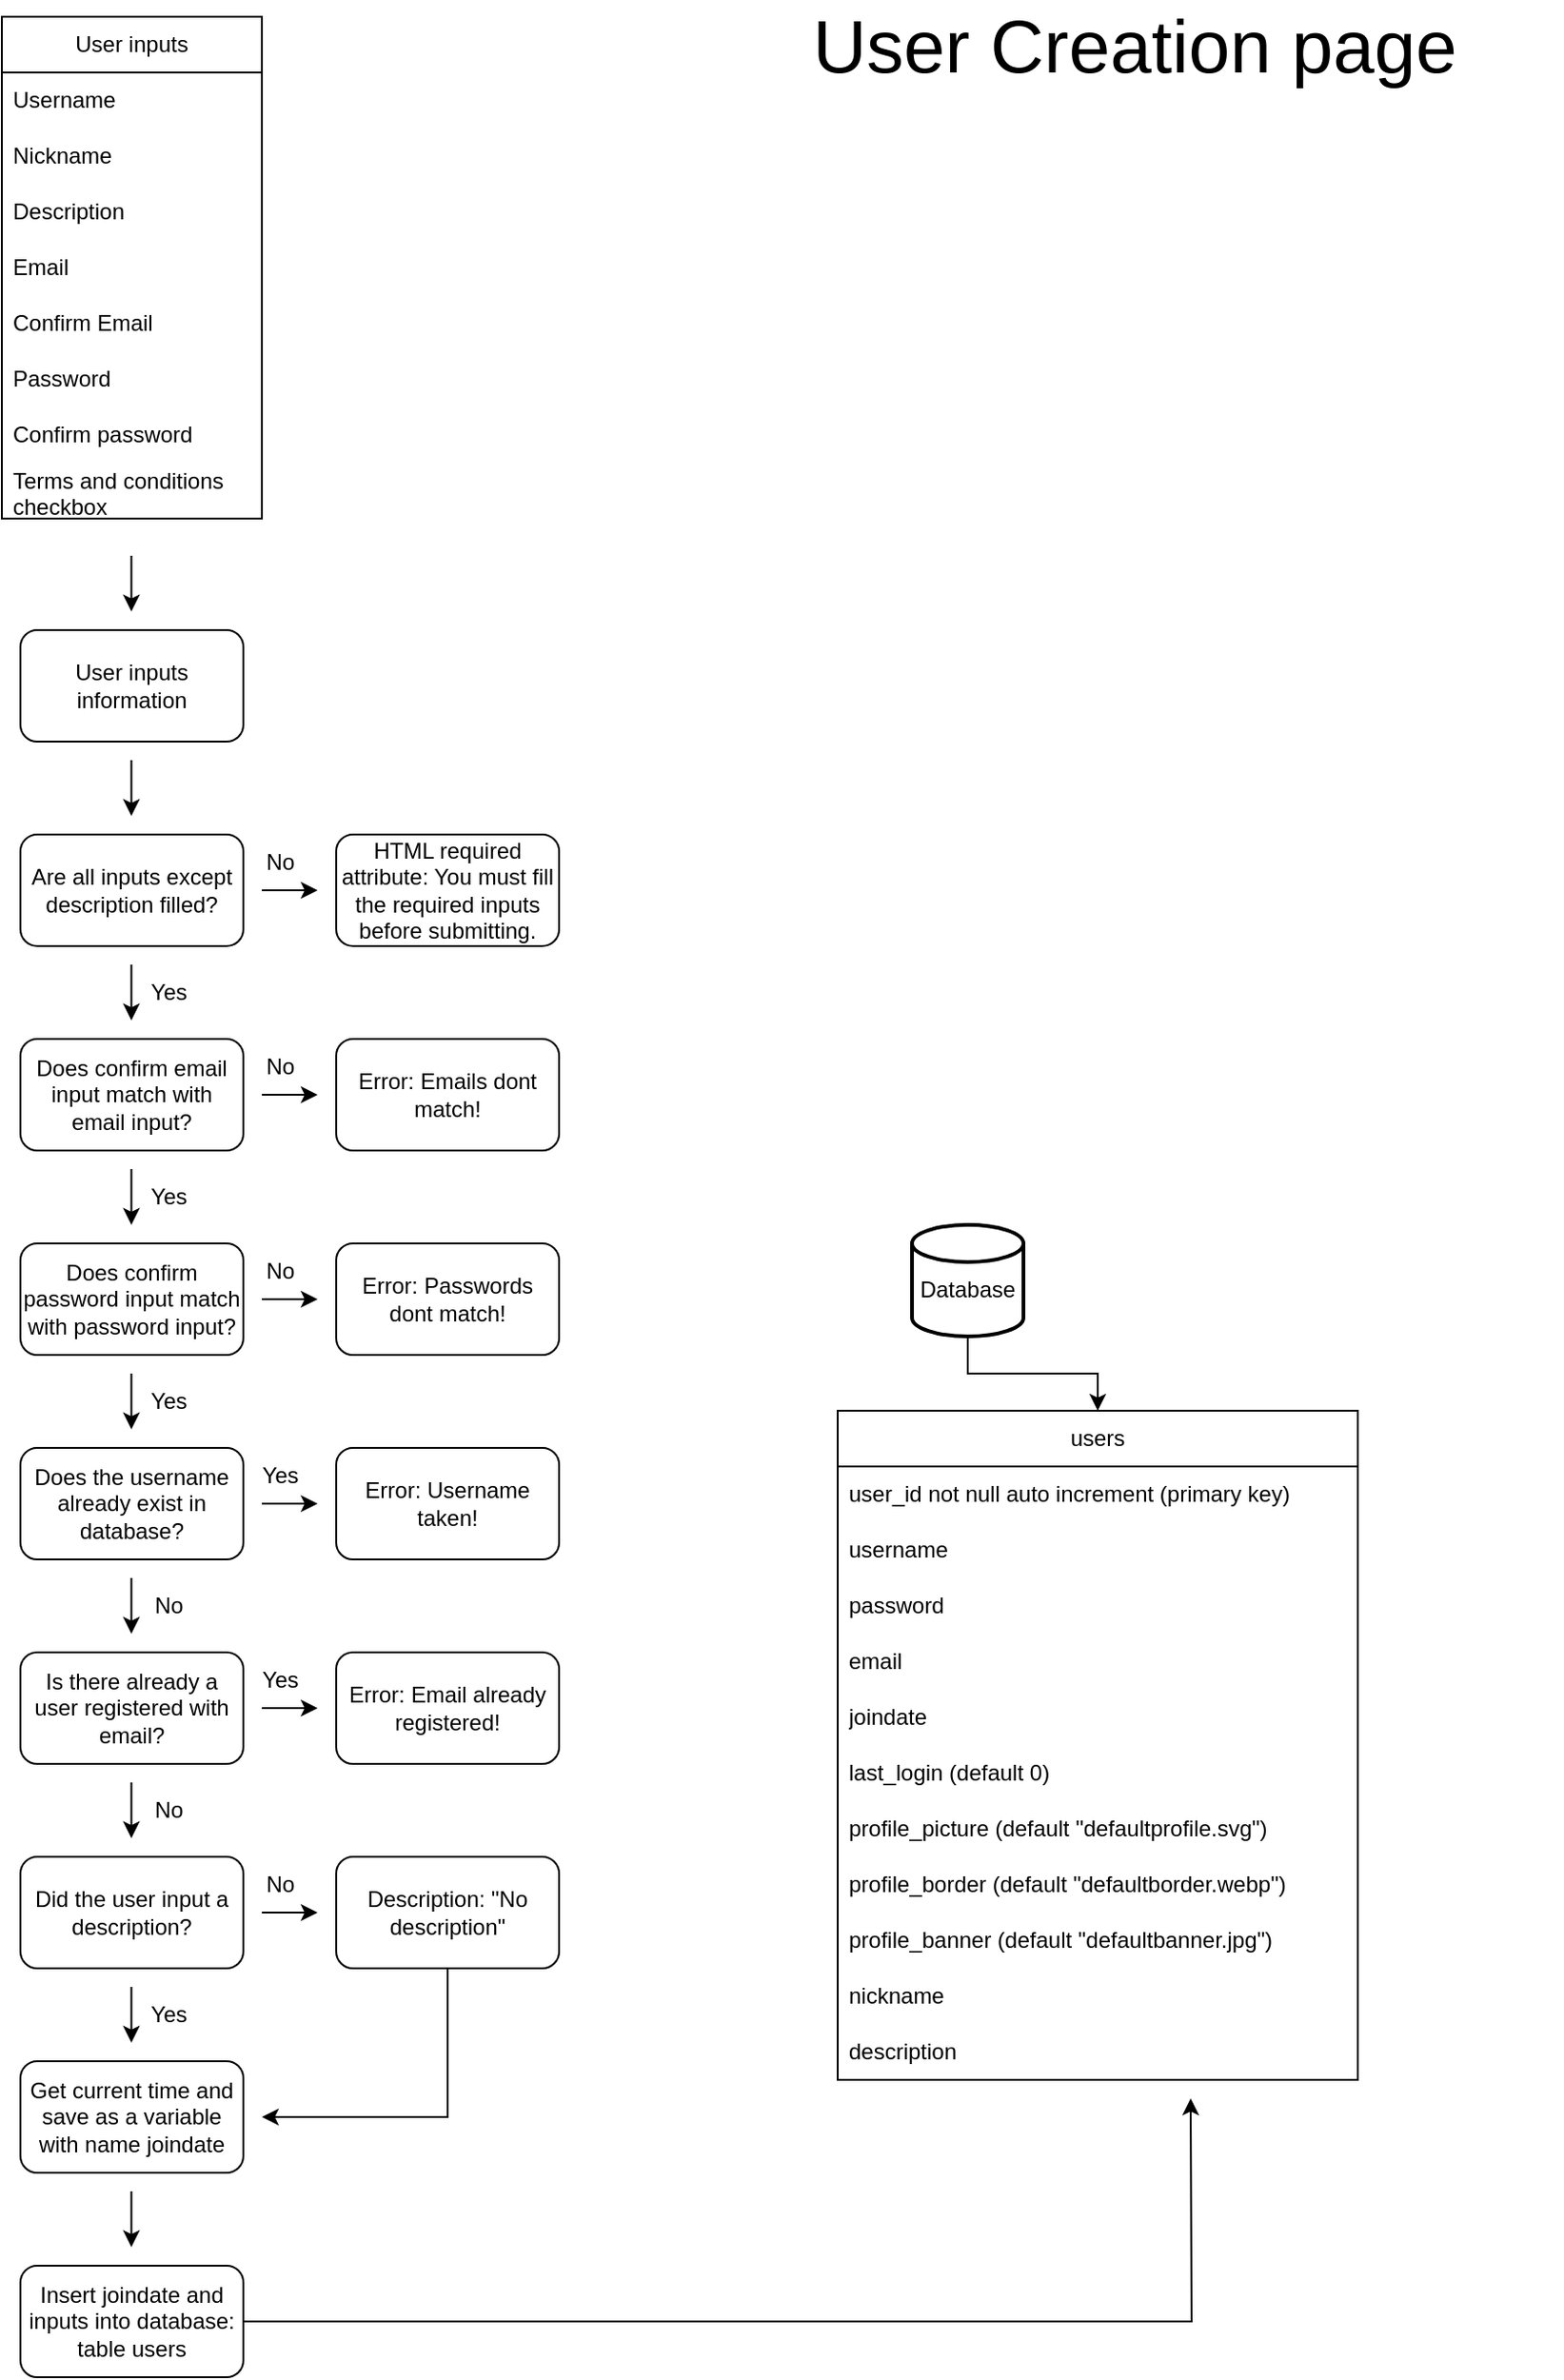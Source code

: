 <mxfile version="24.7.17">
  <diagram name="Page-1" id="Q-bK8X_9wn0SpkAS6m4M">
    <mxGraphModel dx="955" dy="1607" grid="1" gridSize="10" guides="1" tooltips="1" connect="1" arrows="1" fold="1" page="1" pageScale="1" pageWidth="850" pageHeight="1100" math="0" shadow="0">
      <root>
        <mxCell id="0" />
        <mxCell id="1" parent="0" />
        <mxCell id="h333MhKvDOVyU-ICwGlL-1" value="User inputs information" style="rounded=1;whiteSpace=wrap;html=1;" vertex="1" parent="1">
          <mxGeometry x="10" y="10" width="120" height="60" as="geometry" />
        </mxCell>
        <mxCell id="h333MhKvDOVyU-ICwGlL-2" value="" style="endArrow=classic;html=1;rounded=0;" edge="1" parent="1">
          <mxGeometry width="50" height="50" relative="1" as="geometry">
            <mxPoint x="69.74" y="80" as="sourcePoint" />
            <mxPoint x="69.74" y="110" as="targetPoint" />
          </mxGeometry>
        </mxCell>
        <mxCell id="h333MhKvDOVyU-ICwGlL-3" value="Are all inputs except description filled?" style="rounded=1;whiteSpace=wrap;html=1;" vertex="1" parent="1">
          <mxGeometry x="10" y="120" width="120" height="60" as="geometry" />
        </mxCell>
        <mxCell id="h333MhKvDOVyU-ICwGlL-4" value="" style="endArrow=classic;html=1;rounded=0;" edge="1" parent="1">
          <mxGeometry width="50" height="50" relative="1" as="geometry">
            <mxPoint x="140" y="150" as="sourcePoint" />
            <mxPoint x="170" y="150" as="targetPoint" />
          </mxGeometry>
        </mxCell>
        <mxCell id="h333MhKvDOVyU-ICwGlL-5" value="HTML required attribute: You must fill the required inputs before submitting." style="rounded=1;whiteSpace=wrap;html=1;" vertex="1" parent="1">
          <mxGeometry x="180" y="120" width="120" height="60" as="geometry" />
        </mxCell>
        <mxCell id="h333MhKvDOVyU-ICwGlL-8" value="No" style="text;html=1;align=center;verticalAlign=middle;whiteSpace=wrap;rounded=0;" vertex="1" parent="1">
          <mxGeometry x="120" y="120" width="60" height="30" as="geometry" />
        </mxCell>
        <mxCell id="h333MhKvDOVyU-ICwGlL-9" value="" style="endArrow=classic;html=1;rounded=0;" edge="1" parent="1">
          <mxGeometry width="50" height="50" relative="1" as="geometry">
            <mxPoint x="69.74" y="190" as="sourcePoint" />
            <mxPoint x="69.74" y="220" as="targetPoint" />
          </mxGeometry>
        </mxCell>
        <mxCell id="h333MhKvDOVyU-ICwGlL-10" value="Does confirm email input match with email input?" style="rounded=1;whiteSpace=wrap;html=1;" vertex="1" parent="1">
          <mxGeometry x="10" y="230" width="120" height="60" as="geometry" />
        </mxCell>
        <mxCell id="h333MhKvDOVyU-ICwGlL-11" value="&lt;div&gt;Yes&lt;/div&gt;" style="text;html=1;align=center;verticalAlign=middle;whiteSpace=wrap;rounded=0;" vertex="1" parent="1">
          <mxGeometry x="60" y="190" width="60" height="30" as="geometry" />
        </mxCell>
        <mxCell id="h333MhKvDOVyU-ICwGlL-12" value="" style="endArrow=classic;html=1;rounded=0;" edge="1" parent="1">
          <mxGeometry width="50" height="50" relative="1" as="geometry">
            <mxPoint x="140" y="260" as="sourcePoint" />
            <mxPoint x="170" y="260" as="targetPoint" />
          </mxGeometry>
        </mxCell>
        <mxCell id="h333MhKvDOVyU-ICwGlL-13" value="Error: Emails dont match!" style="rounded=1;whiteSpace=wrap;html=1;" vertex="1" parent="1">
          <mxGeometry x="180" y="230" width="120" height="60" as="geometry" />
        </mxCell>
        <mxCell id="h333MhKvDOVyU-ICwGlL-14" value="No" style="text;html=1;align=center;verticalAlign=middle;whiteSpace=wrap;rounded=0;" vertex="1" parent="1">
          <mxGeometry x="120" y="230" width="60" height="30" as="geometry" />
        </mxCell>
        <mxCell id="h333MhKvDOVyU-ICwGlL-15" value="" style="endArrow=classic;html=1;rounded=0;" edge="1" parent="1">
          <mxGeometry width="50" height="50" relative="1" as="geometry">
            <mxPoint x="69.74" y="300" as="sourcePoint" />
            <mxPoint x="69.74" y="330" as="targetPoint" />
          </mxGeometry>
        </mxCell>
        <mxCell id="h333MhKvDOVyU-ICwGlL-16" value="Does confirm password input match with password input?" style="rounded=1;whiteSpace=wrap;html=1;" vertex="1" parent="1">
          <mxGeometry x="10" y="340" width="120" height="60" as="geometry" />
        </mxCell>
        <mxCell id="h333MhKvDOVyU-ICwGlL-17" value="&lt;div&gt;Yes&lt;/div&gt;" style="text;html=1;align=center;verticalAlign=middle;whiteSpace=wrap;rounded=0;" vertex="1" parent="1">
          <mxGeometry x="60" y="300" width="60" height="30" as="geometry" />
        </mxCell>
        <mxCell id="h333MhKvDOVyU-ICwGlL-18" value="" style="endArrow=classic;html=1;rounded=0;" edge="1" parent="1">
          <mxGeometry width="50" height="50" relative="1" as="geometry">
            <mxPoint x="140" y="370" as="sourcePoint" />
            <mxPoint x="170" y="370" as="targetPoint" />
          </mxGeometry>
        </mxCell>
        <mxCell id="h333MhKvDOVyU-ICwGlL-19" value="Error: Passwords dont match!" style="rounded=1;whiteSpace=wrap;html=1;" vertex="1" parent="1">
          <mxGeometry x="180" y="340" width="120" height="60" as="geometry" />
        </mxCell>
        <mxCell id="h333MhKvDOVyU-ICwGlL-20" value="No" style="text;html=1;align=center;verticalAlign=middle;whiteSpace=wrap;rounded=0;" vertex="1" parent="1">
          <mxGeometry x="120" y="340" width="60" height="30" as="geometry" />
        </mxCell>
        <mxCell id="h333MhKvDOVyU-ICwGlL-21" value="" style="endArrow=classic;html=1;rounded=0;" edge="1" parent="1">
          <mxGeometry width="50" height="50" relative="1" as="geometry">
            <mxPoint x="69.74" y="410" as="sourcePoint" />
            <mxPoint x="69.74" y="440" as="targetPoint" />
          </mxGeometry>
        </mxCell>
        <mxCell id="h333MhKvDOVyU-ICwGlL-22" value="Did the user input a description?" style="rounded=1;whiteSpace=wrap;html=1;" vertex="1" parent="1">
          <mxGeometry x="10" y="670" width="120" height="60" as="geometry" />
        </mxCell>
        <mxCell id="h333MhKvDOVyU-ICwGlL-23" value="&lt;div&gt;Yes&lt;/div&gt;" style="text;html=1;align=center;verticalAlign=middle;whiteSpace=wrap;rounded=0;" vertex="1" parent="1">
          <mxGeometry x="60" y="410" width="60" height="30" as="geometry" />
        </mxCell>
        <mxCell id="h333MhKvDOVyU-ICwGlL-24" value="" style="endArrow=classic;html=1;rounded=0;" edge="1" parent="1">
          <mxGeometry width="50" height="50" relative="1" as="geometry">
            <mxPoint x="140" y="700" as="sourcePoint" />
            <mxPoint x="170" y="700" as="targetPoint" />
          </mxGeometry>
        </mxCell>
        <mxCell id="h333MhKvDOVyU-ICwGlL-80" style="edgeStyle=orthogonalEdgeStyle;rounded=0;orthogonalLoop=1;jettySize=auto;html=1;exitX=0.5;exitY=1;exitDx=0;exitDy=0;" edge="1" parent="1" source="h333MhKvDOVyU-ICwGlL-25">
          <mxGeometry relative="1" as="geometry">
            <mxPoint x="140" y="810" as="targetPoint" />
            <Array as="points">
              <mxPoint x="240" y="810" />
              <mxPoint x="160" y="810" />
            </Array>
          </mxGeometry>
        </mxCell>
        <mxCell id="h333MhKvDOVyU-ICwGlL-25" value="Description: &quot;No description&quot;" style="rounded=1;whiteSpace=wrap;html=1;" vertex="1" parent="1">
          <mxGeometry x="180" y="670" width="120" height="60" as="geometry" />
        </mxCell>
        <mxCell id="h333MhKvDOVyU-ICwGlL-26" value="No" style="text;html=1;align=center;verticalAlign=middle;whiteSpace=wrap;rounded=0;" vertex="1" parent="1">
          <mxGeometry x="120" y="670" width="60" height="30" as="geometry" />
        </mxCell>
        <mxCell id="h333MhKvDOVyU-ICwGlL-27" value="User inputs" style="swimlane;fontStyle=0;childLayout=stackLayout;horizontal=1;startSize=30;horizontalStack=0;resizeParent=1;resizeParentMax=0;resizeLast=0;collapsible=1;marginBottom=0;whiteSpace=wrap;html=1;" vertex="1" parent="1">
          <mxGeometry y="-320" width="140" height="270" as="geometry" />
        </mxCell>
        <mxCell id="h333MhKvDOVyU-ICwGlL-28" value="Username" style="text;strokeColor=none;fillColor=none;align=left;verticalAlign=middle;spacingLeft=4;spacingRight=4;overflow=hidden;points=[[0,0.5],[1,0.5]];portConstraint=eastwest;rotatable=0;whiteSpace=wrap;html=1;" vertex="1" parent="h333MhKvDOVyU-ICwGlL-27">
          <mxGeometry y="30" width="140" height="30" as="geometry" />
        </mxCell>
        <mxCell id="h333MhKvDOVyU-ICwGlL-29" value="Nickname" style="text;strokeColor=none;fillColor=none;align=left;verticalAlign=middle;spacingLeft=4;spacingRight=4;overflow=hidden;points=[[0,0.5],[1,0.5]];portConstraint=eastwest;rotatable=0;whiteSpace=wrap;html=1;" vertex="1" parent="h333MhKvDOVyU-ICwGlL-27">
          <mxGeometry y="60" width="140" height="30" as="geometry" />
        </mxCell>
        <mxCell id="h333MhKvDOVyU-ICwGlL-30" value="Description" style="text;strokeColor=none;fillColor=none;align=left;verticalAlign=middle;spacingLeft=4;spacingRight=4;overflow=hidden;points=[[0,0.5],[1,0.5]];portConstraint=eastwest;rotatable=0;whiteSpace=wrap;html=1;" vertex="1" parent="h333MhKvDOVyU-ICwGlL-27">
          <mxGeometry y="90" width="140" height="30" as="geometry" />
        </mxCell>
        <mxCell id="h333MhKvDOVyU-ICwGlL-37" value="Email" style="text;strokeColor=none;fillColor=none;align=left;verticalAlign=middle;spacingLeft=4;spacingRight=4;overflow=hidden;points=[[0,0.5],[1,0.5]];portConstraint=eastwest;rotatable=0;whiteSpace=wrap;html=1;" vertex="1" parent="h333MhKvDOVyU-ICwGlL-27">
          <mxGeometry y="120" width="140" height="30" as="geometry" />
        </mxCell>
        <mxCell id="h333MhKvDOVyU-ICwGlL-36" value="Confirm Email" style="text;strokeColor=none;fillColor=none;align=left;verticalAlign=middle;spacingLeft=4;spacingRight=4;overflow=hidden;points=[[0,0.5],[1,0.5]];portConstraint=eastwest;rotatable=0;whiteSpace=wrap;html=1;" vertex="1" parent="h333MhKvDOVyU-ICwGlL-27">
          <mxGeometry y="150" width="140" height="30" as="geometry" />
        </mxCell>
        <mxCell id="h333MhKvDOVyU-ICwGlL-35" value="Password" style="text;strokeColor=none;fillColor=none;align=left;verticalAlign=middle;spacingLeft=4;spacingRight=4;overflow=hidden;points=[[0,0.5],[1,0.5]];portConstraint=eastwest;rotatable=0;whiteSpace=wrap;html=1;" vertex="1" parent="h333MhKvDOVyU-ICwGlL-27">
          <mxGeometry y="180" width="140" height="30" as="geometry" />
        </mxCell>
        <mxCell id="h333MhKvDOVyU-ICwGlL-34" value="Confirm password" style="text;strokeColor=none;fillColor=none;align=left;verticalAlign=middle;spacingLeft=4;spacingRight=4;overflow=hidden;points=[[0,0.5],[1,0.5]];portConstraint=eastwest;rotatable=0;whiteSpace=wrap;html=1;" vertex="1" parent="h333MhKvDOVyU-ICwGlL-27">
          <mxGeometry y="210" width="140" height="30" as="geometry" />
        </mxCell>
        <mxCell id="h333MhKvDOVyU-ICwGlL-38" value="Terms and conditions checkbox" style="text;strokeColor=none;fillColor=none;align=left;verticalAlign=middle;spacingLeft=4;spacingRight=4;overflow=hidden;points=[[0,0.5],[1,0.5]];portConstraint=eastwest;rotatable=0;whiteSpace=wrap;html=1;" vertex="1" parent="h333MhKvDOVyU-ICwGlL-27">
          <mxGeometry y="240" width="140" height="30" as="geometry" />
        </mxCell>
        <mxCell id="h333MhKvDOVyU-ICwGlL-31" value="" style="endArrow=classic;html=1;rounded=0;" edge="1" parent="1">
          <mxGeometry width="50" height="50" relative="1" as="geometry">
            <mxPoint x="69.74" y="-30" as="sourcePoint" />
            <mxPoint x="69.74" as="targetPoint" />
          </mxGeometry>
        </mxCell>
        <mxCell id="h333MhKvDOVyU-ICwGlL-39" value="Does the username already exist in database?" style="rounded=1;whiteSpace=wrap;html=1;" vertex="1" parent="1">
          <mxGeometry x="10" y="450" width="120" height="60" as="geometry" />
        </mxCell>
        <mxCell id="h333MhKvDOVyU-ICwGlL-40" value="" style="endArrow=classic;html=1;rounded=0;" edge="1" parent="1">
          <mxGeometry width="50" height="50" relative="1" as="geometry">
            <mxPoint x="140" y="480" as="sourcePoint" />
            <mxPoint x="170" y="480" as="targetPoint" />
          </mxGeometry>
        </mxCell>
        <mxCell id="h333MhKvDOVyU-ICwGlL-41" value="Error: Username taken!" style="rounded=1;whiteSpace=wrap;html=1;" vertex="1" parent="1">
          <mxGeometry x="180" y="450" width="120" height="60" as="geometry" />
        </mxCell>
        <mxCell id="h333MhKvDOVyU-ICwGlL-42" value="Yes" style="text;html=1;align=center;verticalAlign=middle;whiteSpace=wrap;rounded=0;" vertex="1" parent="1">
          <mxGeometry x="120" y="450" width="60" height="30" as="geometry" />
        </mxCell>
        <mxCell id="h333MhKvDOVyU-ICwGlL-43" value="" style="endArrow=classic;html=1;rounded=0;" edge="1" parent="1">
          <mxGeometry width="50" height="50" relative="1" as="geometry">
            <mxPoint x="69.74" y="520" as="sourcePoint" />
            <mxPoint x="69.74" y="550" as="targetPoint" />
          </mxGeometry>
        </mxCell>
        <mxCell id="h333MhKvDOVyU-ICwGlL-44" value="No" style="text;html=1;align=center;verticalAlign=middle;whiteSpace=wrap;rounded=0;" vertex="1" parent="1">
          <mxGeometry x="60" y="520" width="60" height="30" as="geometry" />
        </mxCell>
        <mxCell id="h333MhKvDOVyU-ICwGlL-45" value="Is there already a user registered with email?" style="rounded=1;whiteSpace=wrap;html=1;" vertex="1" parent="1">
          <mxGeometry x="10" y="560" width="120" height="60" as="geometry" />
        </mxCell>
        <mxCell id="h333MhKvDOVyU-ICwGlL-46" value="" style="endArrow=classic;html=1;rounded=0;" edge="1" parent="1">
          <mxGeometry width="50" height="50" relative="1" as="geometry">
            <mxPoint x="140" y="590" as="sourcePoint" />
            <mxPoint x="170" y="590" as="targetPoint" />
          </mxGeometry>
        </mxCell>
        <mxCell id="h333MhKvDOVyU-ICwGlL-47" value="Error: Email already registered!" style="rounded=1;whiteSpace=wrap;html=1;" vertex="1" parent="1">
          <mxGeometry x="180" y="560" width="120" height="60" as="geometry" />
        </mxCell>
        <mxCell id="h333MhKvDOVyU-ICwGlL-48" value="Yes" style="text;html=1;align=center;verticalAlign=middle;whiteSpace=wrap;rounded=0;" vertex="1" parent="1">
          <mxGeometry x="120" y="560" width="60" height="30" as="geometry" />
        </mxCell>
        <mxCell id="h333MhKvDOVyU-ICwGlL-49" value="" style="endArrow=classic;html=1;rounded=0;" edge="1" parent="1">
          <mxGeometry width="50" height="50" relative="1" as="geometry">
            <mxPoint x="69.74" y="630" as="sourcePoint" />
            <mxPoint x="69.74" y="660" as="targetPoint" />
          </mxGeometry>
        </mxCell>
        <mxCell id="h333MhKvDOVyU-ICwGlL-50" value="No" style="text;html=1;align=center;verticalAlign=middle;whiteSpace=wrap;rounded=0;" vertex="1" parent="1">
          <mxGeometry x="60" y="630" width="60" height="30" as="geometry" />
        </mxCell>
        <mxCell id="h333MhKvDOVyU-ICwGlL-59" style="edgeStyle=orthogonalEdgeStyle;rounded=0;orthogonalLoop=1;jettySize=auto;html=1;exitX=0.5;exitY=1;exitDx=0;exitDy=0;exitPerimeter=0;entryX=0.5;entryY=0;entryDx=0;entryDy=0;" edge="1" parent="1" source="h333MhKvDOVyU-ICwGlL-51" target="h333MhKvDOVyU-ICwGlL-53">
          <mxGeometry relative="1" as="geometry" />
        </mxCell>
        <mxCell id="h333MhKvDOVyU-ICwGlL-51" value="" style="strokeWidth=2;html=1;shape=mxgraph.flowchart.database;whiteSpace=wrap;" vertex="1" parent="1">
          <mxGeometry x="490" y="330" width="60" height="60" as="geometry" />
        </mxCell>
        <mxCell id="h333MhKvDOVyU-ICwGlL-52" value="Database" style="text;html=1;align=center;verticalAlign=middle;whiteSpace=wrap;rounded=0;" vertex="1" parent="1">
          <mxGeometry x="490" y="350" width="60" height="30" as="geometry" />
        </mxCell>
        <mxCell id="h333MhKvDOVyU-ICwGlL-53" value="users" style="swimlane;fontStyle=0;childLayout=stackLayout;horizontal=1;startSize=30;horizontalStack=0;resizeParent=1;resizeParentMax=0;resizeLast=0;collapsible=1;marginBottom=0;whiteSpace=wrap;html=1;" vertex="1" parent="1">
          <mxGeometry x="450" y="430" width="280" height="360" as="geometry" />
        </mxCell>
        <mxCell id="h333MhKvDOVyU-ICwGlL-54" value="user_id not null auto increment (primary key)" style="text;strokeColor=none;fillColor=none;align=left;verticalAlign=middle;spacingLeft=4;spacingRight=4;overflow=hidden;points=[[0,0.5],[1,0.5]];portConstraint=eastwest;rotatable=0;whiteSpace=wrap;html=1;" vertex="1" parent="h333MhKvDOVyU-ICwGlL-53">
          <mxGeometry y="30" width="280" height="30" as="geometry" />
        </mxCell>
        <mxCell id="h333MhKvDOVyU-ICwGlL-55" value="username" style="text;strokeColor=none;fillColor=none;align=left;verticalAlign=middle;spacingLeft=4;spacingRight=4;overflow=hidden;points=[[0,0.5],[1,0.5]];portConstraint=eastwest;rotatable=0;whiteSpace=wrap;html=1;" vertex="1" parent="h333MhKvDOVyU-ICwGlL-53">
          <mxGeometry y="60" width="280" height="30" as="geometry" />
        </mxCell>
        <mxCell id="h333MhKvDOVyU-ICwGlL-56" value="password" style="text;strokeColor=none;fillColor=none;align=left;verticalAlign=middle;spacingLeft=4;spacingRight=4;overflow=hidden;points=[[0,0.5],[1,0.5]];portConstraint=eastwest;rotatable=0;whiteSpace=wrap;html=1;" vertex="1" parent="h333MhKvDOVyU-ICwGlL-53">
          <mxGeometry y="90" width="280" height="30" as="geometry" />
        </mxCell>
        <mxCell id="h333MhKvDOVyU-ICwGlL-60" value="email" style="text;strokeColor=none;fillColor=none;align=left;verticalAlign=middle;spacingLeft=4;spacingRight=4;overflow=hidden;points=[[0,0.5],[1,0.5]];portConstraint=eastwest;rotatable=0;whiteSpace=wrap;html=1;" vertex="1" parent="h333MhKvDOVyU-ICwGlL-53">
          <mxGeometry y="120" width="280" height="30" as="geometry" />
        </mxCell>
        <mxCell id="h333MhKvDOVyU-ICwGlL-61" value="joindate" style="text;strokeColor=none;fillColor=none;align=left;verticalAlign=middle;spacingLeft=4;spacingRight=4;overflow=hidden;points=[[0,0.5],[1,0.5]];portConstraint=eastwest;rotatable=0;whiteSpace=wrap;html=1;" vertex="1" parent="h333MhKvDOVyU-ICwGlL-53">
          <mxGeometry y="150" width="280" height="30" as="geometry" />
        </mxCell>
        <mxCell id="h333MhKvDOVyU-ICwGlL-62" value="last_login (default 0)" style="text;strokeColor=none;fillColor=none;align=left;verticalAlign=middle;spacingLeft=4;spacingRight=4;overflow=hidden;points=[[0,0.5],[1,0.5]];portConstraint=eastwest;rotatable=0;whiteSpace=wrap;html=1;" vertex="1" parent="h333MhKvDOVyU-ICwGlL-53">
          <mxGeometry y="180" width="280" height="30" as="geometry" />
        </mxCell>
        <mxCell id="h333MhKvDOVyU-ICwGlL-63" value="profile_picture (default &quot;defaultprofile.svg&quot;)" style="text;strokeColor=none;fillColor=none;align=left;verticalAlign=middle;spacingLeft=4;spacingRight=4;overflow=hidden;points=[[0,0.5],[1,0.5]];portConstraint=eastwest;rotatable=0;whiteSpace=wrap;html=1;" vertex="1" parent="h333MhKvDOVyU-ICwGlL-53">
          <mxGeometry y="210" width="280" height="30" as="geometry" />
        </mxCell>
        <mxCell id="h333MhKvDOVyU-ICwGlL-64" value="profile_border (default &quot;defaultborder.webp&quot;)" style="text;strokeColor=none;fillColor=none;align=left;verticalAlign=middle;spacingLeft=4;spacingRight=4;overflow=hidden;points=[[0,0.5],[1,0.5]];portConstraint=eastwest;rotatable=0;whiteSpace=wrap;html=1;" vertex="1" parent="h333MhKvDOVyU-ICwGlL-53">
          <mxGeometry y="240" width="280" height="30" as="geometry" />
        </mxCell>
        <mxCell id="h333MhKvDOVyU-ICwGlL-65" value="profile_banner (default &quot;defaultbanner.jpg&quot;)" style="text;strokeColor=none;fillColor=none;align=left;verticalAlign=middle;spacingLeft=4;spacingRight=4;overflow=hidden;points=[[0,0.5],[1,0.5]];portConstraint=eastwest;rotatable=0;whiteSpace=wrap;html=1;" vertex="1" parent="h333MhKvDOVyU-ICwGlL-53">
          <mxGeometry y="270" width="280" height="30" as="geometry" />
        </mxCell>
        <mxCell id="h333MhKvDOVyU-ICwGlL-66" value="nickname" style="text;strokeColor=none;fillColor=none;align=left;verticalAlign=middle;spacingLeft=4;spacingRight=4;overflow=hidden;points=[[0,0.5],[1,0.5]];portConstraint=eastwest;rotatable=0;whiteSpace=wrap;html=1;" vertex="1" parent="h333MhKvDOVyU-ICwGlL-53">
          <mxGeometry y="300" width="280" height="30" as="geometry" />
        </mxCell>
        <mxCell id="h333MhKvDOVyU-ICwGlL-67" value="description" style="text;strokeColor=none;fillColor=none;align=left;verticalAlign=middle;spacingLeft=4;spacingRight=4;overflow=hidden;points=[[0,0.5],[1,0.5]];portConstraint=eastwest;rotatable=0;whiteSpace=wrap;html=1;" vertex="1" parent="h333MhKvDOVyU-ICwGlL-53">
          <mxGeometry y="330" width="280" height="30" as="geometry" />
        </mxCell>
        <mxCell id="h333MhKvDOVyU-ICwGlL-70" value="Get current time and save as a variable with name joindate" style="rounded=1;whiteSpace=wrap;html=1;" vertex="1" parent="1">
          <mxGeometry x="10" y="780" width="120" height="60" as="geometry" />
        </mxCell>
        <mxCell id="h333MhKvDOVyU-ICwGlL-71" value="" style="endArrow=classic;html=1;rounded=0;" edge="1" parent="1">
          <mxGeometry width="50" height="50" relative="1" as="geometry">
            <mxPoint x="69.74" y="740" as="sourcePoint" />
            <mxPoint x="69.74" y="770" as="targetPoint" />
          </mxGeometry>
        </mxCell>
        <mxCell id="h333MhKvDOVyU-ICwGlL-72" value="Yes" style="text;html=1;align=center;verticalAlign=middle;whiteSpace=wrap;rounded=0;" vertex="1" parent="1">
          <mxGeometry x="60" y="740" width="60" height="30" as="geometry" />
        </mxCell>
        <mxCell id="h333MhKvDOVyU-ICwGlL-74" value="" style="endArrow=classic;html=1;rounded=0;" edge="1" parent="1">
          <mxGeometry width="50" height="50" relative="1" as="geometry">
            <mxPoint x="69.74" y="850" as="sourcePoint" />
            <mxPoint x="69.74" y="880" as="targetPoint" />
          </mxGeometry>
        </mxCell>
        <mxCell id="h333MhKvDOVyU-ICwGlL-77" style="edgeStyle=orthogonalEdgeStyle;rounded=0;orthogonalLoop=1;jettySize=auto;html=1;exitX=1;exitY=0.5;exitDx=0;exitDy=0;" edge="1" parent="1" source="h333MhKvDOVyU-ICwGlL-76">
          <mxGeometry relative="1" as="geometry">
            <mxPoint x="640" y="800" as="targetPoint" />
          </mxGeometry>
        </mxCell>
        <mxCell id="h333MhKvDOVyU-ICwGlL-76" value="Insert joindate and inputs into database: table users" style="rounded=1;whiteSpace=wrap;html=1;" vertex="1" parent="1">
          <mxGeometry x="10" y="890" width="120" height="60" as="geometry" />
        </mxCell>
        <mxCell id="h333MhKvDOVyU-ICwGlL-78" value="&lt;font style=&quot;font-size: 40px;&quot;&gt;User Creation page&lt;/font&gt;" style="text;html=1;align=center;verticalAlign=middle;whiteSpace=wrap;rounded=0;" vertex="1" parent="1">
          <mxGeometry x="380" y="-320" width="460" height="30" as="geometry" />
        </mxCell>
      </root>
    </mxGraphModel>
  </diagram>
</mxfile>
